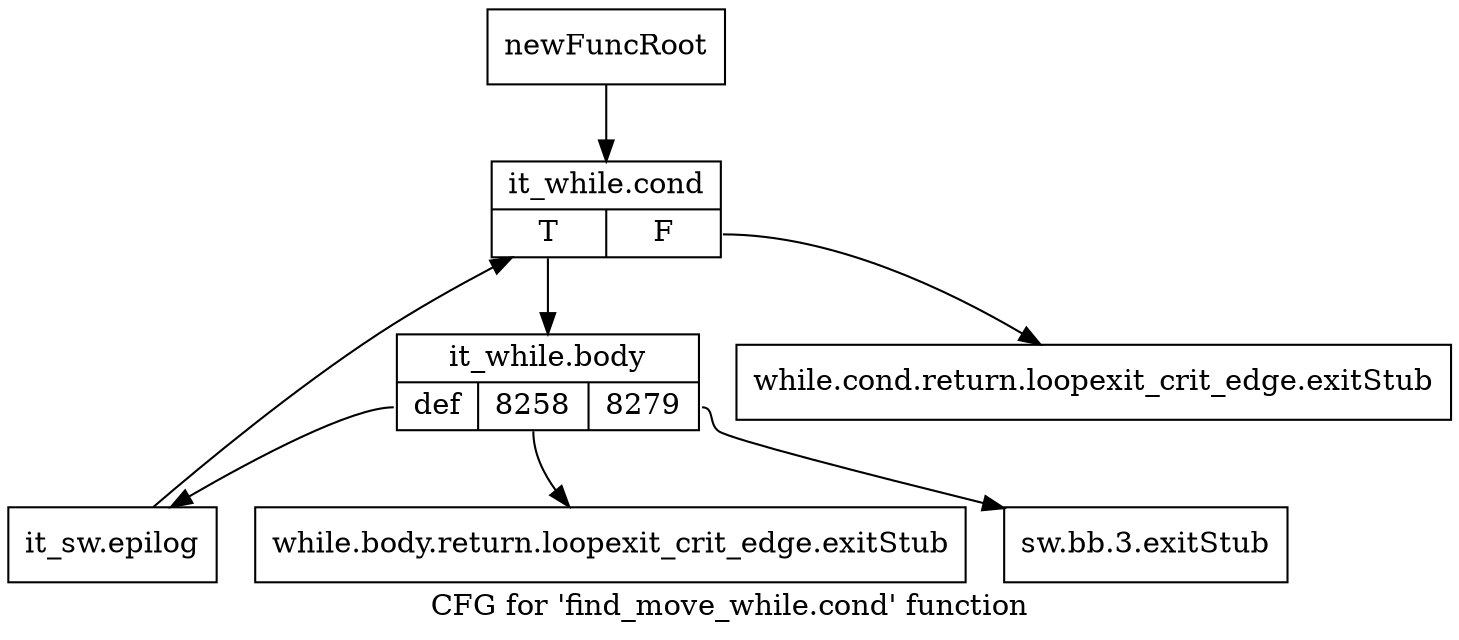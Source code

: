 digraph "CFG for 'find_move_while.cond' function" {
	label="CFG for 'find_move_while.cond' function";

	Node0x3327e50 [shape=record,label="{newFuncRoot}"];
	Node0x3327e50 -> Node0x3328310;
	Node0x3327ea0 [shape=record,label="{while.cond.return.loopexit_crit_edge.exitStub}"];
	Node0x3328270 [shape=record,label="{while.body.return.loopexit_crit_edge.exitStub}"];
	Node0x33282c0 [shape=record,label="{sw.bb.3.exitStub}"];
	Node0x3328310 [shape=record,label="{it_while.cond|{<s0>T|<s1>F}}"];
	Node0x3328310:s0 -> Node0x3328360;
	Node0x3328310:s1 -> Node0x3327ea0;
	Node0x3328360 [shape=record,label="{it_while.body|{<s0>def|<s1>8258|<s2>8279}}"];
	Node0x3328360:s0 -> Node0x33283b0;
	Node0x3328360:s1 -> Node0x3328270;
	Node0x3328360:s2 -> Node0x33282c0;
	Node0x33283b0 [shape=record,label="{it_sw.epilog}"];
	Node0x33283b0 -> Node0x3328310;
}
